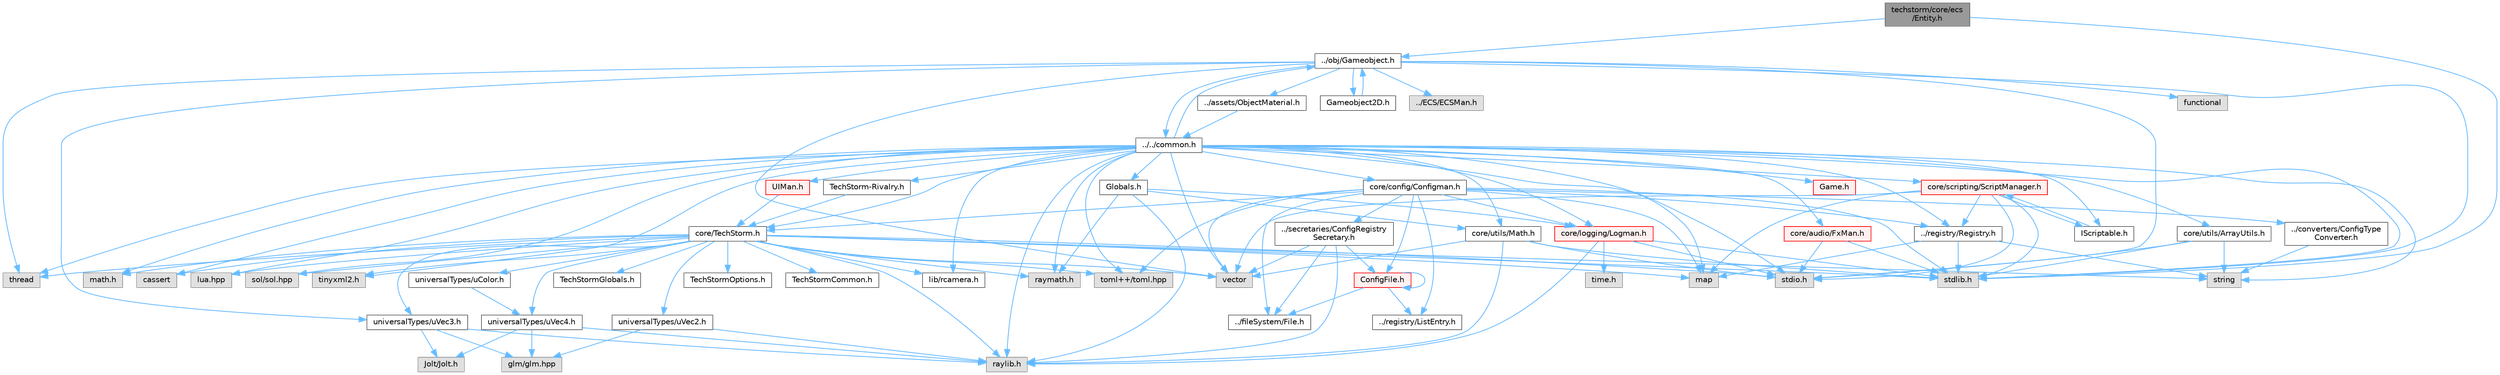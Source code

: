 digraph "techstorm/core/ecs/Entity.h"
{
 // LATEX_PDF_SIZE
  bgcolor="transparent";
  edge [fontname=Helvetica,fontsize=10,labelfontname=Helvetica,labelfontsize=10];
  node [fontname=Helvetica,fontsize=10,shape=box,height=0.2,width=0.4];
  Node1 [id="Node000001",label="techstorm/core/ecs\l/Entity.h",height=0.2,width=0.4,color="gray40", fillcolor="grey60", style="filled", fontcolor="black",tooltip=" "];
  Node1 -> Node2 [id="edge1_Node000001_Node000002",color="steelblue1",style="solid",tooltip=" "];
  Node2 [id="Node000002",label="../obj/Gameobject.h",height=0.2,width=0.4,color="grey40", fillcolor="white", style="filled",URL="$core_2obj_2_gameobject_8h.html",tooltip=" "];
  Node2 -> Node3 [id="edge2_Node000002_Node000003",color="steelblue1",style="solid",tooltip=" "];
  Node3 [id="Node000003",label="../../common.h",height=0.2,width=0.4,color="grey40", fillcolor="white", style="filled",URL="$_common_8h.html",tooltip=" "];
  Node3 -> Node4 [id="edge3_Node000003_Node000004",color="steelblue1",style="solid",tooltip=" "];
  Node4 [id="Node000004",label="raylib.h",height=0.2,width=0.4,color="grey60", fillcolor="#E0E0E0", style="filled",tooltip=" "];
  Node3 -> Node5 [id="edge4_Node000003_Node000005",color="steelblue1",style="solid",tooltip=" "];
  Node5 [id="Node000005",label="raymath.h",height=0.2,width=0.4,color="grey60", fillcolor="#E0E0E0", style="filled",tooltip=" "];
  Node3 -> Node6 [id="edge5_Node000003_Node000006",color="steelblue1",style="solid",tooltip=" "];
  Node6 [id="Node000006",label="lib/rcamera.h",height=0.2,width=0.4,color="grey40", fillcolor="white", style="filled",URL="$rcamera_8h.html",tooltip=" "];
  Node3 -> Node7 [id="edge6_Node000003_Node000007",color="steelblue1",style="solid",tooltip=" "];
  Node7 [id="Node000007",label="stdio.h",height=0.2,width=0.4,color="grey60", fillcolor="#E0E0E0", style="filled",tooltip=" "];
  Node3 -> Node8 [id="edge7_Node000003_Node000008",color="steelblue1",style="solid",tooltip=" "];
  Node8 [id="Node000008",label="stdlib.h",height=0.2,width=0.4,color="grey60", fillcolor="#E0E0E0", style="filled",tooltip=" "];
  Node3 -> Node9 [id="edge8_Node000003_Node000009",color="steelblue1",style="solid",tooltip=" "];
  Node9 [id="Node000009",label="string",height=0.2,width=0.4,color="grey60", fillcolor="#E0E0E0", style="filled",tooltip=" "];
  Node3 -> Node10 [id="edge9_Node000003_Node000010",color="steelblue1",style="solid",tooltip=" "];
  Node10 [id="Node000010",label="vector",height=0.2,width=0.4,color="grey60", fillcolor="#E0E0E0", style="filled",tooltip=" "];
  Node3 -> Node11 [id="edge10_Node000003_Node000011",color="steelblue1",style="solid",tooltip=" "];
  Node11 [id="Node000011",label="map",height=0.2,width=0.4,color="grey60", fillcolor="#E0E0E0", style="filled",tooltip=" "];
  Node3 -> Node12 [id="edge11_Node000003_Node000012",color="steelblue1",style="solid",tooltip=" "];
  Node12 [id="Node000012",label="thread",height=0.2,width=0.4,color="grey60", fillcolor="#E0E0E0", style="filled",tooltip=" "];
  Node3 -> Node13 [id="edge12_Node000003_Node000013",color="steelblue1",style="solid",tooltip=" "];
  Node13 [id="Node000013",label="math.h",height=0.2,width=0.4,color="grey60", fillcolor="#E0E0E0", style="filled",tooltip=" "];
  Node3 -> Node14 [id="edge13_Node000003_Node000014",color="steelblue1",style="solid",tooltip=" "];
  Node14 [id="Node000014",label="cassert",height=0.2,width=0.4,color="grey60", fillcolor="#E0E0E0", style="filled",tooltip=" "];
  Node3 -> Node15 [id="edge14_Node000003_Node000015",color="steelblue1",style="solid",tooltip=" "];
  Node15 [id="Node000015",label="lua.hpp",height=0.2,width=0.4,color="grey60", fillcolor="#E0E0E0", style="filled",tooltip=" "];
  Node3 -> Node16 [id="edge15_Node000003_Node000016",color="steelblue1",style="solid",tooltip=" "];
  Node16 [id="Node000016",label="sol/sol.hpp",height=0.2,width=0.4,color="grey60", fillcolor="#E0E0E0", style="filled",tooltip=" "];
  Node3 -> Node17 [id="edge16_Node000003_Node000017",color="steelblue1",style="solid",tooltip=" "];
  Node17 [id="Node000017",label="toml++/toml.hpp",height=0.2,width=0.4,color="grey60", fillcolor="#E0E0E0", style="filled",tooltip=" "];
  Node3 -> Node18 [id="edge17_Node000003_Node000018",color="steelblue1",style="solid",tooltip=" "];
  Node18 [id="Node000018",label="tinyxml2.h",height=0.2,width=0.4,color="grey60", fillcolor="#E0E0E0", style="filled",tooltip=" "];
  Node3 -> Node19 [id="edge18_Node000003_Node000019",color="steelblue1",style="solid",tooltip=" "];
  Node19 [id="Node000019",label="Globals.h",height=0.2,width=0.4,color="grey40", fillcolor="white", style="filled",URL="$_globals_8h.html",tooltip=" "];
  Node19 -> Node4 [id="edge19_Node000019_Node000004",color="steelblue1",style="solid",tooltip=" "];
  Node19 -> Node5 [id="edge20_Node000019_Node000005",color="steelblue1",style="solid",tooltip=" "];
  Node19 -> Node20 [id="edge21_Node000019_Node000020",color="steelblue1",style="solid",tooltip=" "];
  Node20 [id="Node000020",label="core/utils/Math.h",height=0.2,width=0.4,color="grey40", fillcolor="white", style="filled",URL="$core_2utils_2_math_8h.html",tooltip=" "];
  Node20 -> Node4 [id="edge22_Node000020_Node000004",color="steelblue1",style="solid",tooltip=" "];
  Node20 -> Node8 [id="edge23_Node000020_Node000008",color="steelblue1",style="solid",tooltip=" "];
  Node20 -> Node7 [id="edge24_Node000020_Node000007",color="steelblue1",style="solid",tooltip=" "];
  Node20 -> Node10 [id="edge25_Node000020_Node000010",color="steelblue1",style="solid",tooltip=" "];
  Node19 -> Node21 [id="edge26_Node000019_Node000021",color="steelblue1",style="solid",tooltip=" "];
  Node21 [id="Node000021",label="core/logging/Logman.h",height=0.2,width=0.4,color="red", fillcolor="#FFF0F0", style="filled",URL="$core_2logging_2_logman_8h.html",tooltip=" "];
  Node21 -> Node7 [id="edge27_Node000021_Node000007",color="steelblue1",style="solid",tooltip=" "];
  Node21 -> Node8 [id="edge28_Node000021_Node000008",color="steelblue1",style="solid",tooltip=" "];
  Node21 -> Node22 [id="edge29_Node000021_Node000022",color="steelblue1",style="solid",tooltip=" "];
  Node22 [id="Node000022",label="time.h",height=0.2,width=0.4,color="grey60", fillcolor="#E0E0E0", style="filled",tooltip=" "];
  Node21 -> Node4 [id="edge30_Node000021_Node000004",color="steelblue1",style="solid",tooltip=" "];
  Node3 -> Node24 [id="edge31_Node000003_Node000024",color="steelblue1",style="solid",tooltip=" "];
  Node24 [id="Node000024",label="core/TechStorm.h",height=0.2,width=0.4,color="grey40", fillcolor="white", style="filled",URL="$_tech_storm_8h.html",tooltip=" "];
  Node24 -> Node25 [id="edge32_Node000024_Node000025",color="steelblue1",style="solid",tooltip=" "];
  Node25 [id="Node000025",label="TechStormOptions.h",height=0.2,width=0.4,color="grey40", fillcolor="white", style="filled",URL="$_tech_storm_options_8h.html",tooltip=" "];
  Node24 -> Node26 [id="edge33_Node000024_Node000026",color="steelblue1",style="solid",tooltip=" "];
  Node26 [id="Node000026",label="TechStormCommon.h",height=0.2,width=0.4,color="grey40", fillcolor="white", style="filled",URL="$_tech_storm_common_8h.html",tooltip=" "];
  Node24 -> Node27 [id="edge34_Node000024_Node000027",color="steelblue1",style="solid",tooltip=" "];
  Node27 [id="Node000027",label="TechStormGlobals.h",height=0.2,width=0.4,color="grey40", fillcolor="white", style="filled",URL="$_tech_storm_globals_8h.html",tooltip=" "];
  Node24 -> Node4 [id="edge35_Node000024_Node000004",color="steelblue1",style="solid",tooltip=" "];
  Node24 -> Node5 [id="edge36_Node000024_Node000005",color="steelblue1",style="solid",tooltip=" "];
  Node24 -> Node6 [id="edge37_Node000024_Node000006",color="steelblue1",style="solid",tooltip=" "];
  Node24 -> Node7 [id="edge38_Node000024_Node000007",color="steelblue1",style="solid",tooltip=" "];
  Node24 -> Node8 [id="edge39_Node000024_Node000008",color="steelblue1",style="solid",tooltip=" "];
  Node24 -> Node10 [id="edge40_Node000024_Node000010",color="steelblue1",style="solid",tooltip=" "];
  Node24 -> Node9 [id="edge41_Node000024_Node000009",color="steelblue1",style="solid",tooltip=" "];
  Node24 -> Node11 [id="edge42_Node000024_Node000011",color="steelblue1",style="solid",tooltip=" "];
  Node24 -> Node12 [id="edge43_Node000024_Node000012",color="steelblue1",style="solid",tooltip=" "];
  Node24 -> Node13 [id="edge44_Node000024_Node000013",color="steelblue1",style="solid",tooltip=" "];
  Node24 -> Node14 [id="edge45_Node000024_Node000014",color="steelblue1",style="solid",tooltip=" "];
  Node24 -> Node15 [id="edge46_Node000024_Node000015",color="steelblue1",style="solid",tooltip=" "];
  Node24 -> Node16 [id="edge47_Node000024_Node000016",color="steelblue1",style="solid",tooltip=" "];
  Node24 -> Node17 [id="edge48_Node000024_Node000017",color="steelblue1",style="solid",tooltip=" "];
  Node24 -> Node18 [id="edge49_Node000024_Node000018",color="steelblue1",style="solid",tooltip=" "];
  Node24 -> Node28 [id="edge50_Node000024_Node000028",color="steelblue1",style="solid",tooltip=" "];
  Node28 [id="Node000028",label="universalTypes/uVec2.h",height=0.2,width=0.4,color="grey40", fillcolor="white", style="filled",URL="$u_vec2_8h.html",tooltip=" "];
  Node28 -> Node4 [id="edge51_Node000028_Node000004",color="steelblue1",style="solid",tooltip=" "];
  Node28 -> Node29 [id="edge52_Node000028_Node000029",color="steelblue1",style="solid",tooltip=" "];
  Node29 [id="Node000029",label="glm/glm.hpp",height=0.2,width=0.4,color="grey60", fillcolor="#E0E0E0", style="filled",tooltip=" "];
  Node24 -> Node30 [id="edge53_Node000024_Node000030",color="steelblue1",style="solid",tooltip=" "];
  Node30 [id="Node000030",label="universalTypes/uVec3.h",height=0.2,width=0.4,color="grey40", fillcolor="white", style="filled",URL="$u_vec3_8h.html",tooltip=" "];
  Node30 -> Node4 [id="edge54_Node000030_Node000004",color="steelblue1",style="solid",tooltip=" "];
  Node30 -> Node31 [id="edge55_Node000030_Node000031",color="steelblue1",style="solid",tooltip=" "];
  Node31 [id="Node000031",label="Jolt/Jolt.h",height=0.2,width=0.4,color="grey60", fillcolor="#E0E0E0", style="filled",tooltip=" "];
  Node30 -> Node29 [id="edge56_Node000030_Node000029",color="steelblue1",style="solid",tooltip=" "];
  Node24 -> Node32 [id="edge57_Node000024_Node000032",color="steelblue1",style="solid",tooltip=" "];
  Node32 [id="Node000032",label="universalTypes/uVec4.h",height=0.2,width=0.4,color="grey40", fillcolor="white", style="filled",URL="$u_vec4_8h.html",tooltip=" "];
  Node32 -> Node4 [id="edge58_Node000032_Node000004",color="steelblue1",style="solid",tooltip=" "];
  Node32 -> Node31 [id="edge59_Node000032_Node000031",color="steelblue1",style="solid",tooltip=" "];
  Node32 -> Node29 [id="edge60_Node000032_Node000029",color="steelblue1",style="solid",tooltip=" "];
  Node24 -> Node33 [id="edge61_Node000024_Node000033",color="steelblue1",style="solid",tooltip=" "];
  Node33 [id="Node000033",label="universalTypes/uColor.h",height=0.2,width=0.4,color="grey40", fillcolor="white", style="filled",URL="$u_color_8h.html",tooltip=" "];
  Node33 -> Node32 [id="edge62_Node000033_Node000032",color="steelblue1",style="solid",tooltip=" "];
  Node3 -> Node34 [id="edge63_Node000003_Node000034",color="steelblue1",style="solid",tooltip=" "];
  Node34 [id="Node000034",label="core/config/Configman.h",height=0.2,width=0.4,color="grey40", fillcolor="white", style="filled",URL="$core_2config_2_configman_8h.html",tooltip=" "];
  Node34 -> Node24 [id="edge64_Node000034_Node000024",color="steelblue1",style="solid",tooltip=" "];
  Node34 -> Node35 [id="edge65_Node000034_Node000035",color="steelblue1",style="solid",tooltip=" "];
  Node35 [id="Node000035",label="../fileSystem/File.h",height=0.2,width=0.4,color="grey40", fillcolor="white", style="filled",URL="$core_2file_system_2_file_8h.html",tooltip=" "];
  Node34 -> Node36 [id="edge66_Node000034_Node000036",color="steelblue1",style="solid",tooltip=" "];
  Node36 [id="Node000036",label="ConfigFile.h",height=0.2,width=0.4,color="red", fillcolor="#FFF0F0", style="filled",URL="$core_2config_2_config_file_8h.html",tooltip=" "];
  Node36 -> Node36 [id="edge67_Node000036_Node000036",color="steelblue1",style="solid",tooltip=" "];
  Node36 -> Node59 [id="edge68_Node000036_Node000059",color="steelblue1",style="solid",tooltip=" "];
  Node59 [id="Node000059",label="../registry/ListEntry.h",height=0.2,width=0.4,color="grey40", fillcolor="white", style="filled",URL="$core_2registry_2_list_entry_8h.html",tooltip=" "];
  Node36 -> Node35 [id="edge69_Node000036_Node000035",color="steelblue1",style="solid",tooltip=" "];
  Node34 -> Node60 [id="edge70_Node000034_Node000060",color="steelblue1",style="solid",tooltip=" "];
  Node60 [id="Node000060",label="../converters/ConfigType\lConverter.h",height=0.2,width=0.4,color="grey40", fillcolor="white", style="filled",URL="$core_2converters_2_config_type_converter_8h.html",tooltip=" "];
  Node60 -> Node9 [id="edge71_Node000060_Node000009",color="steelblue1",style="solid",tooltip=" "];
  Node34 -> Node61 [id="edge72_Node000034_Node000061",color="steelblue1",style="solid",tooltip=" "];
  Node61 [id="Node000061",label="../secretaries/ConfigRegistry\lSecretary.h",height=0.2,width=0.4,color="grey40", fillcolor="white", style="filled",URL="$core_2secretaries_2_config_registry_secretary_8h.html",tooltip=" "];
  Node61 -> Node4 [id="edge73_Node000061_Node000004",color="steelblue1",style="solid",tooltip=" "];
  Node61 -> Node10 [id="edge74_Node000061_Node000010",color="steelblue1",style="solid",tooltip=" "];
  Node61 -> Node35 [id="edge75_Node000061_Node000035",color="steelblue1",style="solid",tooltip=" "];
  Node61 -> Node36 [id="edge76_Node000061_Node000036",color="steelblue1",style="solid",tooltip=" "];
  Node34 -> Node59 [id="edge77_Node000034_Node000059",color="steelblue1",style="solid",tooltip=" "];
  Node34 -> Node21 [id="edge78_Node000034_Node000021",color="steelblue1",style="solid",tooltip=" "];
  Node34 -> Node62 [id="edge79_Node000034_Node000062",color="steelblue1",style="solid",tooltip=" "];
  Node62 [id="Node000062",label="../registry/Registry.h",height=0.2,width=0.4,color="grey40", fillcolor="white", style="filled",URL="$core_2registry_2_registry_8h.html",tooltip=" "];
  Node62 -> Node8 [id="edge80_Node000062_Node000008",color="steelblue1",style="solid",tooltip=" "];
  Node62 -> Node11 [id="edge81_Node000062_Node000011",color="steelblue1",style="solid",tooltip=" "];
  Node62 -> Node9 [id="edge82_Node000062_Node000009",color="steelblue1",style="solid",tooltip=" "];
  Node34 -> Node17 [id="edge83_Node000034_Node000017",color="steelblue1",style="solid",tooltip=" "];
  Node34 -> Node10 [id="edge84_Node000034_Node000010",color="steelblue1",style="solid",tooltip=" "];
  Node34 -> Node8 [id="edge85_Node000034_Node000008",color="steelblue1",style="solid",tooltip=" "];
  Node34 -> Node11 [id="edge86_Node000034_Node000011",color="steelblue1",style="solid",tooltip=" "];
  Node3 -> Node21 [id="edge87_Node000003_Node000021",color="steelblue1",style="solid",tooltip=" "];
  Node3 -> Node2 [id="edge88_Node000003_Node000002",color="steelblue1",style="solid",tooltip=" "];
  Node3 -> Node20 [id="edge89_Node000003_Node000020",color="steelblue1",style="solid",tooltip=" "];
  Node3 -> Node62 [id="edge90_Node000003_Node000062",color="steelblue1",style="solid",tooltip=" "];
  Node3 -> Node63 [id="edge91_Node000003_Node000063",color="steelblue1",style="solid",tooltip=" "];
  Node63 [id="Node000063",label="core/scripting/ScriptManager.h",height=0.2,width=0.4,color="red", fillcolor="#FFF0F0", style="filled",URL="$core_2scripting_2_script_manager_8h.html",tooltip=" "];
  Node63 -> Node7 [id="edge92_Node000063_Node000007",color="steelblue1",style="solid",tooltip=" "];
  Node63 -> Node8 [id="edge93_Node000063_Node000008",color="steelblue1",style="solid",tooltip=" "];
  Node63 -> Node10 [id="edge94_Node000063_Node000010",color="steelblue1",style="solid",tooltip=" "];
  Node63 -> Node11 [id="edge95_Node000063_Node000011",color="steelblue1",style="solid",tooltip=" "];
  Node63 -> Node64 [id="edge96_Node000063_Node000064",color="steelblue1",style="solid",tooltip=" "];
  Node64 [id="Node000064",label="IScriptable.h",height=0.2,width=0.4,color="grey40", fillcolor="white", style="filled",URL="$core_2scripting_2_i_scriptable_8h.html",tooltip=" "];
  Node64 -> Node63 [id="edge97_Node000064_Node000063",color="steelblue1",style="solid",tooltip=" "];
  Node63 -> Node62 [id="edge98_Node000063_Node000062",color="steelblue1",style="solid",tooltip=" "];
  Node3 -> Node64 [id="edge99_Node000003_Node000064",color="steelblue1",style="solid",tooltip=" "];
  Node3 -> Node72 [id="edge100_Node000003_Node000072",color="steelblue1",style="solid",tooltip=" "];
  Node72 [id="Node000072",label="core/utils/ArrayUtils.h",height=0.2,width=0.4,color="grey40", fillcolor="white", style="filled",URL="$core_2utils_2_array_utils_8h.html",tooltip=" "];
  Node72 -> Node7 [id="edge101_Node000072_Node000007",color="steelblue1",style="solid",tooltip=" "];
  Node72 -> Node8 [id="edge102_Node000072_Node000008",color="steelblue1",style="solid",tooltip=" "];
  Node72 -> Node9 [id="edge103_Node000072_Node000009",color="steelblue1",style="solid",tooltip=" "];
  Node3 -> Node73 [id="edge104_Node000003_Node000073",color="steelblue1",style="solid",tooltip=" "];
  Node73 [id="Node000073",label="core/audio/FxMan.h",height=0.2,width=0.4,color="red", fillcolor="#FFF0F0", style="filled",URL="$core_2audio_2_fx_man_8h.html",tooltip=" "];
  Node73 -> Node8 [id="edge105_Node000073_Node000008",color="steelblue1",style="solid",tooltip=" "];
  Node73 -> Node7 [id="edge106_Node000073_Node000007",color="steelblue1",style="solid",tooltip=" "];
  Node3 -> Node77 [id="edge107_Node000003_Node000077",color="steelblue1",style="solid",tooltip=" "];
  Node77 [id="Node000077",label="UIMan.h",height=0.2,width=0.4,color="red", fillcolor="#FFF0F0", style="filled",URL="$core_2ui_2_u_i_man_8h.html",tooltip=" "];
  Node77 -> Node24 [id="edge108_Node000077_Node000024",color="steelblue1",style="solid",tooltip=" "];
  Node3 -> Node83 [id="edge109_Node000003_Node000083",color="steelblue1",style="solid",tooltip=" "];
  Node83 [id="Node000083",label="TechStorm-Rivalry.h",height=0.2,width=0.4,color="grey40", fillcolor="white", style="filled",URL="$techstorm-rivalry_8h.html",tooltip=" "];
  Node83 -> Node24 [id="edge110_Node000083_Node000024",color="steelblue1",style="solid",tooltip=" "];
  Node3 -> Node84 [id="edge111_Node000003_Node000084",color="steelblue1",style="solid",tooltip=" "];
  Node84 [id="Node000084",label="Game.h",height=0.2,width=0.4,color="red", fillcolor="#FFF0F0", style="filled",URL="$_game_8h.html",tooltip=" "];
  Node2 -> Node119 [id="edge112_Node000002_Node000119",color="steelblue1",style="solid",tooltip=" "];
  Node119 [id="Node000119",label="Gameobject2D.h",height=0.2,width=0.4,color="grey40", fillcolor="white", style="filled",URL="$core_2obj_2_gameobject2_d_8h.html",tooltip=" "];
  Node119 -> Node2 [id="edge113_Node000119_Node000002",color="steelblue1",style="solid",tooltip=" "];
  Node2 -> Node120 [id="edge114_Node000002_Node000120",color="steelblue1",style="solid",tooltip=" "];
  Node120 [id="Node000120",label="../ECS/ECSMan.h",height=0.2,width=0.4,color="grey60", fillcolor="#E0E0E0", style="filled",tooltip=" "];
  Node2 -> Node121 [id="edge115_Node000002_Node000121",color="steelblue1",style="solid",tooltip=" "];
  Node121 [id="Node000121",label="../assets/ObjectMaterial.h",height=0.2,width=0.4,color="grey40", fillcolor="white", style="filled",URL="$core_2assets_2_object_material_8h.html",tooltip=" "];
  Node121 -> Node3 [id="edge116_Node000121_Node000003",color="steelblue1",style="solid",tooltip=" "];
  Node2 -> Node30 [id="edge117_Node000002_Node000030",color="steelblue1",style="solid",tooltip=" "];
  Node2 -> Node7 [id="edge118_Node000002_Node000007",color="steelblue1",style="solid",tooltip=" "];
  Node2 -> Node8 [id="edge119_Node000002_Node000008",color="steelblue1",style="solid",tooltip=" "];
  Node2 -> Node10 [id="edge120_Node000002_Node000010",color="steelblue1",style="solid",tooltip=" "];
  Node2 -> Node70 [id="edge121_Node000002_Node000070",color="steelblue1",style="solid",tooltip=" "];
  Node70 [id="Node000070",label="functional",height=0.2,width=0.4,color="grey60", fillcolor="#E0E0E0", style="filled",tooltip=" "];
  Node2 -> Node12 [id="edge122_Node000002_Node000012",color="steelblue1",style="solid",tooltip=" "];
  Node1 -> Node8 [id="edge123_Node000001_Node000008",color="steelblue1",style="solid",tooltip=" "];
}
